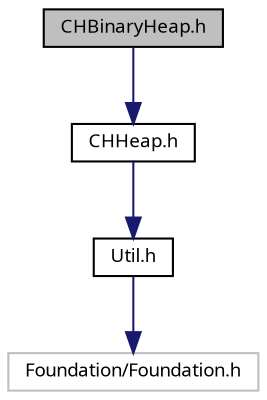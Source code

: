 digraph "CHBinaryHeap.h"
{
  bgcolor="transparent";
  edge [fontname="LucidaGrande",fontsize="9",labelfontname="LucidaGrande",labelfontsize="9"];
  node [fontname="LucidaGrande",fontsize="9",shape=record];
  Node1 [label="CHBinaryHeap.h",height=0.2,width=0.4,color="black", fillcolor="grey75", style="filled" fontcolor="black"];
  Node1 -> Node2 [color="midnightblue",fontsize="9",style="solid",fontname="LucidaGrande"];
  Node2 [label="CHHeap.h",height=0.2,width=0.4,color="black",URL="$_c_h_heap_8h.html",tooltip="A heap protocol, suitable for use with many variations of the heap structure."];
  Node2 -> Node3 [color="midnightblue",fontsize="9",style="solid",fontname="LucidaGrande"];
  Node3 [label="Util.h",height=0.2,width=0.4,color="black",URL="$_util_8h.html",tooltip="A group of utility C functions for simplifying common exceptions and logging."];
  Node3 -> Node4 [color="midnightblue",fontsize="9",style="solid",fontname="LucidaGrande"];
  Node4 [label="Foundation/Foundation.h",height=0.2,width=0.4,color="grey75"];
}
